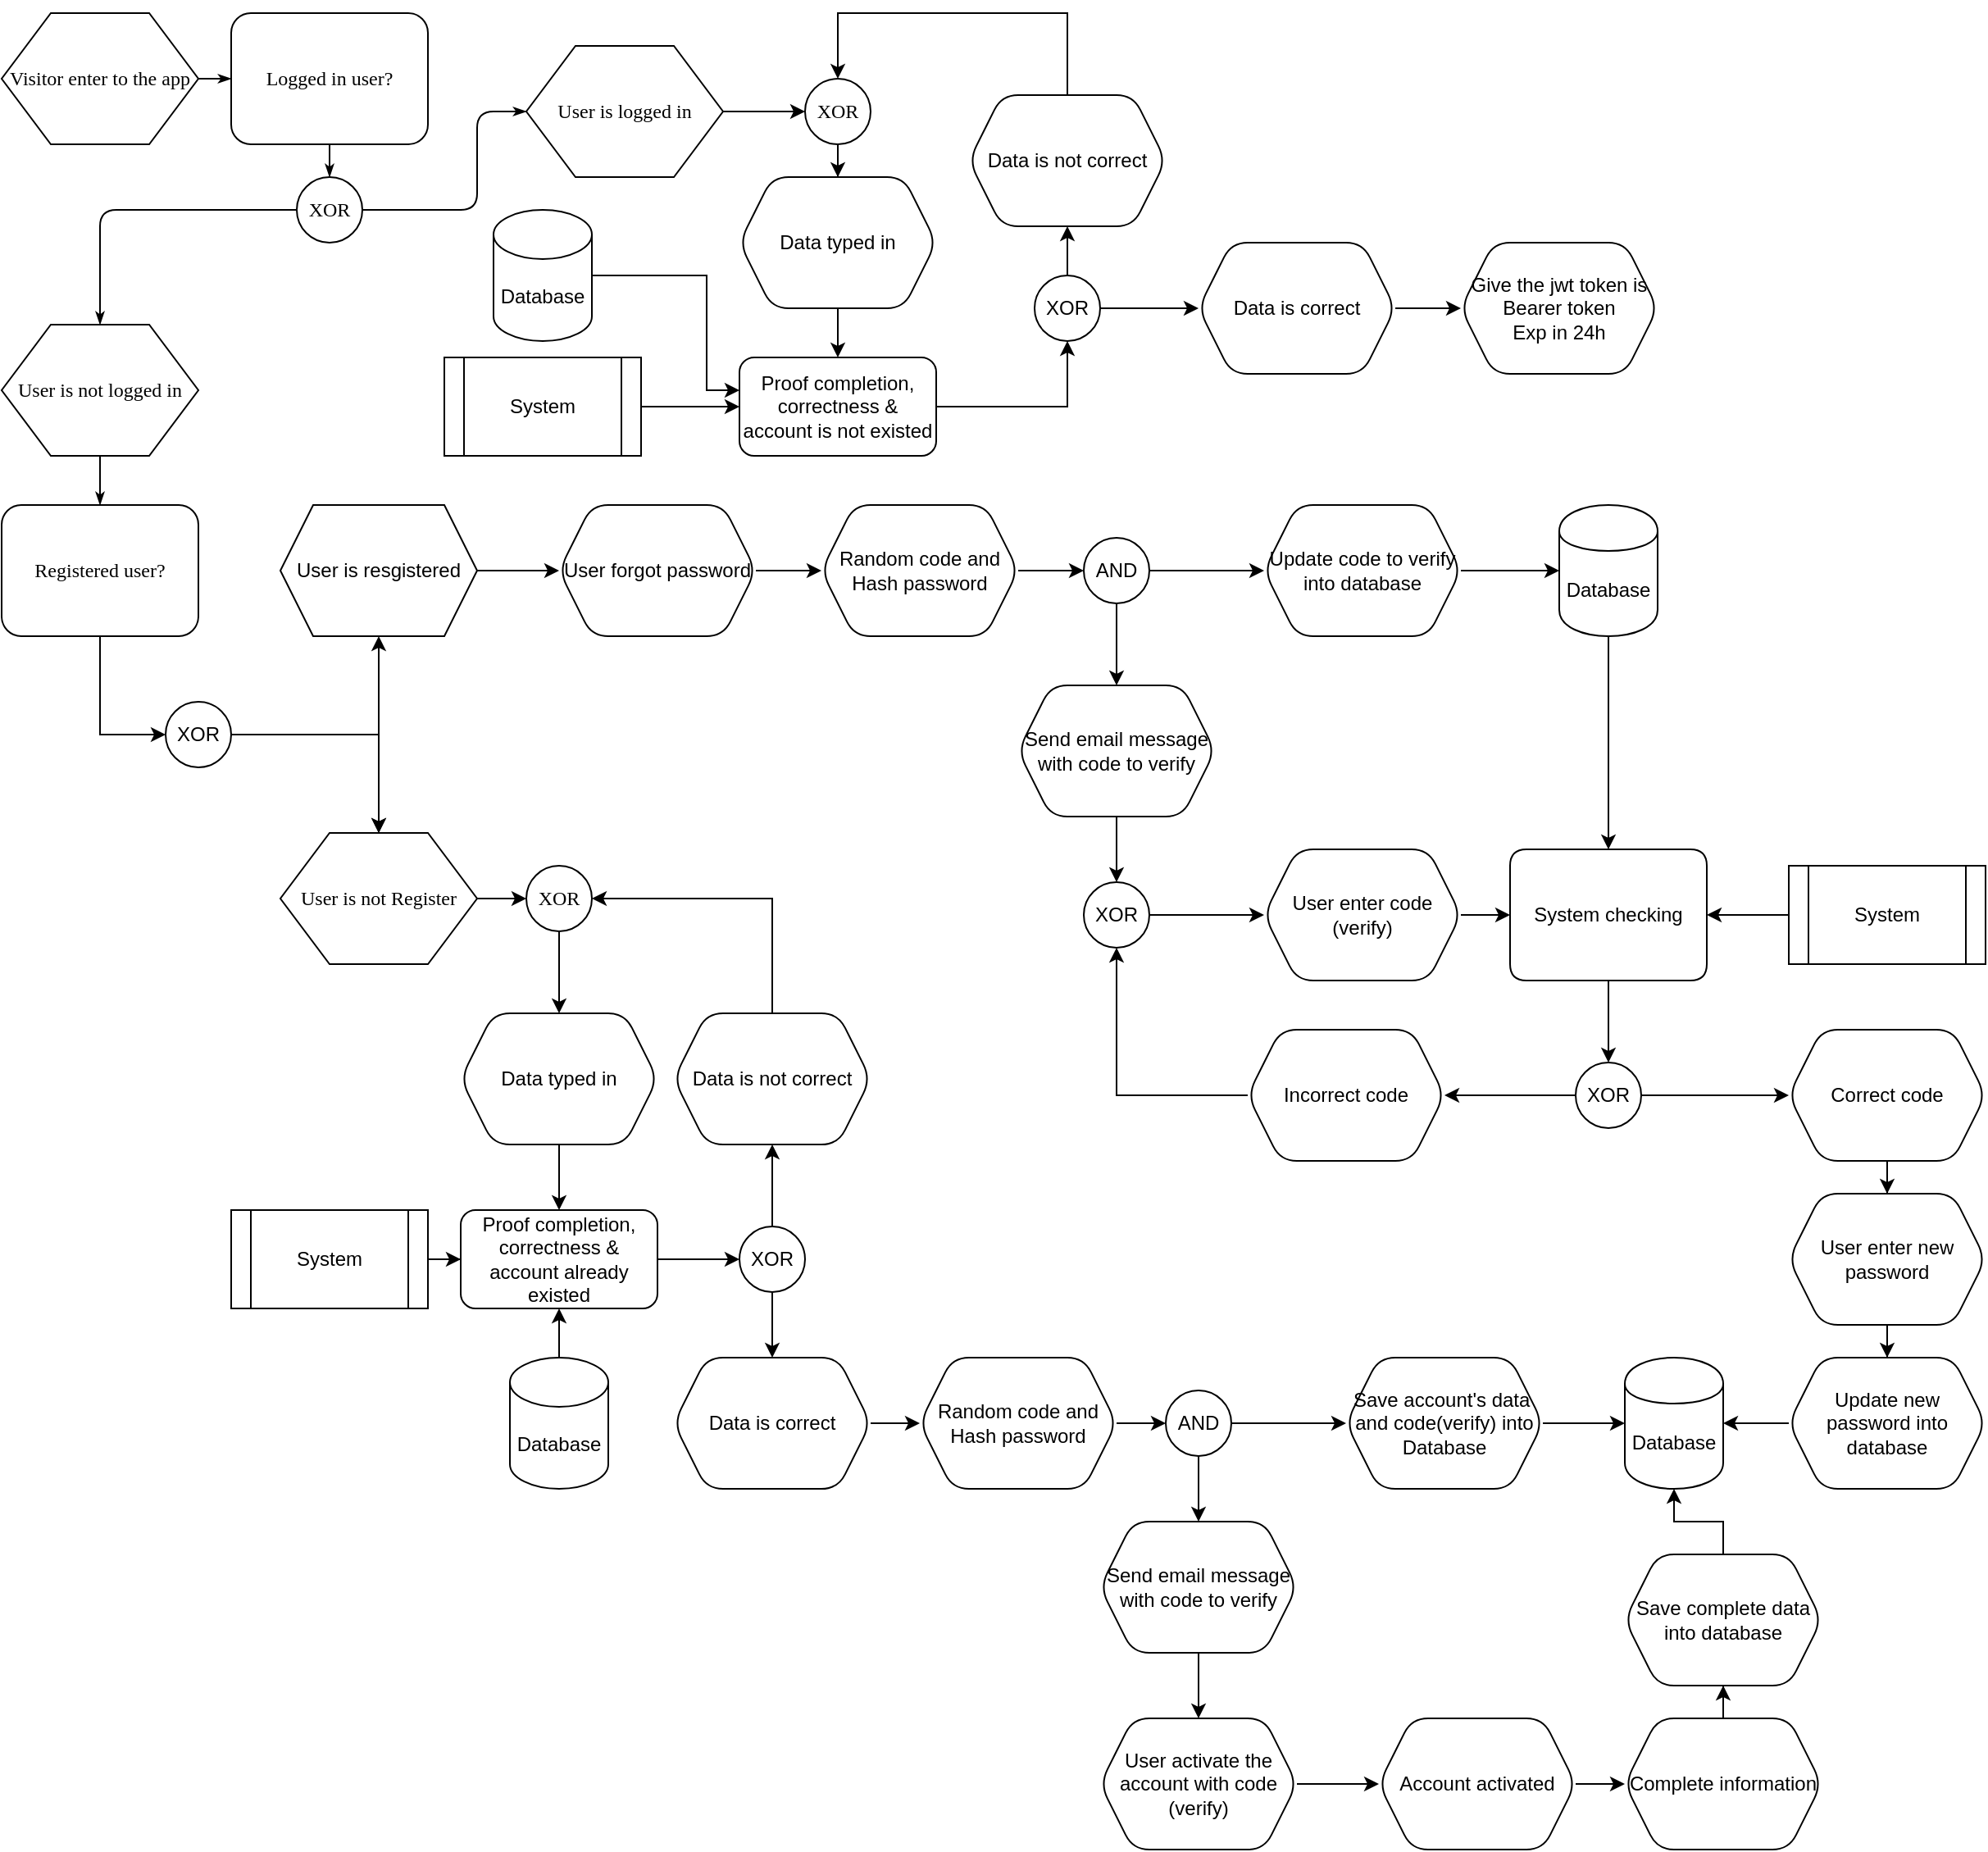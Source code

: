 <mxfile version="13.8.1" type="github">
  <diagram name="Page-1" id="8ce9d11a-91a2-4d17-14d8-a56ed91bf033">
    <mxGraphModel dx="1422" dy="768" grid="1" gridSize="10" guides="1" tooltips="1" connect="1" arrows="1" fold="1" page="1" pageScale="1" pageWidth="1100" pageHeight="850" background="#ffffff" math="0" shadow="0">
      <root>
        <mxCell id="0" />
        <mxCell id="1" parent="0" />
        <mxCell id="17ea667e15c223fc-28" style="edgeStyle=orthogonalEdgeStyle;rounded=1;html=1;labelBackgroundColor=none;startArrow=none;startFill=0;startSize=5;endArrow=classicThin;endFill=1;endSize=5;jettySize=auto;orthogonalLoop=1;strokeWidth=1;fontFamily=Verdana;fontSize=8" parent="1" source="17ea667e15c223fc-1" target="17ea667e15c223fc-2" edge="1">
          <mxGeometry relative="1" as="geometry" />
        </mxCell>
        <mxCell id="17ea667e15c223fc-1" value="Visitor enter to the app" style="shape=hexagon;perimeter=hexagonPerimeter;whiteSpace=wrap;html=1;rounded=0;shadow=0;labelBackgroundColor=none;strokeWidth=1;fontFamily=Verdana;fontSize=12;align=center;" parent="1" vertex="1">
          <mxGeometry x="10" y="40" width="120" height="80" as="geometry" />
        </mxCell>
        <mxCell id="17ea667e15c223fc-29" style="edgeStyle=orthogonalEdgeStyle;rounded=1;html=1;labelBackgroundColor=none;startArrow=none;startFill=0;startSize=5;endArrow=classicThin;endFill=1;endSize=5;jettySize=auto;orthogonalLoop=1;strokeWidth=1;fontFamily=Verdana;fontSize=8" parent="1" source="17ea667e15c223fc-2" target="17ea667e15c223fc-3" edge="1">
          <mxGeometry relative="1" as="geometry" />
        </mxCell>
        <mxCell id="17ea667e15c223fc-2" value="Logged in user?" style="rounded=1;whiteSpace=wrap;html=1;shadow=0;labelBackgroundColor=none;strokeWidth=1;fontFamily=Verdana;fontSize=12;align=center;" parent="1" vertex="1">
          <mxGeometry x="150" y="40" width="120" height="80" as="geometry" />
        </mxCell>
        <mxCell id="17ea667e15c223fc-30" style="edgeStyle=orthogonalEdgeStyle;rounded=1;html=1;labelBackgroundColor=none;startArrow=none;startFill=0;startSize=5;endArrow=classicThin;endFill=1;endSize=5;jettySize=auto;orthogonalLoop=1;strokeWidth=1;fontFamily=Verdana;fontSize=8" parent="1" source="17ea667e15c223fc-3" target="17ea667e15c223fc-5" edge="1">
          <mxGeometry relative="1" as="geometry">
            <Array as="points">
              <mxPoint x="300" y="160" />
              <mxPoint x="300" y="100" />
            </Array>
          </mxGeometry>
        </mxCell>
        <mxCell id="17ea667e15c223fc-31" style="edgeStyle=orthogonalEdgeStyle;rounded=1;html=1;labelBackgroundColor=none;startArrow=none;startFill=0;startSize=5;endArrow=classicThin;endFill=1;endSize=5;jettySize=auto;orthogonalLoop=1;strokeWidth=1;fontFamily=Verdana;fontSize=8" parent="1" source="17ea667e15c223fc-3" target="17ea667e15c223fc-4" edge="1">
          <mxGeometry relative="1" as="geometry" />
        </mxCell>
        <mxCell id="17ea667e15c223fc-3" value="XOR" style="ellipse;whiteSpace=wrap;html=1;rounded=1;shadow=0;labelBackgroundColor=none;strokeWidth=1;fontFamily=Verdana;fontSize=12;align=center;" parent="1" vertex="1">
          <mxGeometry x="190" y="140" width="40" height="40" as="geometry" />
        </mxCell>
        <mxCell id="17ea667e15c223fc-39" style="edgeStyle=orthogonalEdgeStyle;rounded=1;html=1;labelBackgroundColor=none;startArrow=none;startFill=0;startSize=5;endArrow=classicThin;endFill=1;endSize=5;jettySize=auto;orthogonalLoop=1;strokeWidth=1;fontFamily=Verdana;fontSize=8" parent="1" source="17ea667e15c223fc-4" target="17ea667e15c223fc-7" edge="1">
          <mxGeometry relative="1" as="geometry" />
        </mxCell>
        <mxCell id="17ea667e15c223fc-4" value="User is not logged in" style="shape=hexagon;perimeter=hexagonPerimeter;whiteSpace=wrap;html=1;rounded=0;shadow=0;labelBackgroundColor=none;strokeWidth=1;fontFamily=Verdana;fontSize=12;align=center;" parent="1" vertex="1">
          <mxGeometry x="10" y="230" width="120" height="80" as="geometry" />
        </mxCell>
        <mxCell id="BUsNLJVFopzORBVsBdYY-47" value="" style="edgeStyle=orthogonalEdgeStyle;rounded=0;orthogonalLoop=1;jettySize=auto;html=1;" edge="1" parent="1" source="17ea667e15c223fc-5" target="BUsNLJVFopzORBVsBdYY-30">
          <mxGeometry relative="1" as="geometry" />
        </mxCell>
        <mxCell id="17ea667e15c223fc-5" value="User is logged in" style="shape=hexagon;perimeter=hexagonPerimeter;whiteSpace=wrap;html=1;rounded=0;shadow=0;labelBackgroundColor=none;strokeWidth=1;fontFamily=Verdana;fontSize=12;align=center;" parent="1" vertex="1">
          <mxGeometry x="330" y="60" width="120" height="80" as="geometry" />
        </mxCell>
        <mxCell id="700U0XtGlQfou1sjLYNv-8" value="" style="edgeStyle=orthogonalEdgeStyle;rounded=0;orthogonalLoop=1;jettySize=auto;html=1;" parent="1" source="17ea667e15c223fc-7" target="700U0XtGlQfou1sjLYNv-2" edge="1">
          <mxGeometry relative="1" as="geometry">
            <Array as="points">
              <mxPoint x="70" y="480" />
            </Array>
          </mxGeometry>
        </mxCell>
        <mxCell id="17ea667e15c223fc-7" value="Registered user?" style="rounded=1;whiteSpace=wrap;html=1;shadow=0;labelBackgroundColor=none;strokeWidth=1;fontFamily=Verdana;fontSize=12;align=center;" parent="1" vertex="1">
          <mxGeometry x="10" y="340" width="120" height="80" as="geometry" />
        </mxCell>
        <mxCell id="700U0XtGlQfou1sjLYNv-15" value="" style="edgeStyle=orthogonalEdgeStyle;rounded=0;orthogonalLoop=1;jettySize=auto;html=1;" parent="1" source="17ea667e15c223fc-11" target="700U0XtGlQfou1sjLYNv-14" edge="1">
          <mxGeometry relative="1" as="geometry" />
        </mxCell>
        <mxCell id="17ea667e15c223fc-11" value="User is not Register" style="shape=hexagon;perimeter=hexagonPerimeter;whiteSpace=wrap;html=1;rounded=0;shadow=0;labelBackgroundColor=none;strokeWidth=1;fontFamily=Verdana;fontSize=12;align=center;" parent="1" vertex="1">
          <mxGeometry x="180" y="540" width="120" height="80" as="geometry" />
        </mxCell>
        <mxCell id="700U0XtGlQfou1sjLYNv-5" value="" style="edgeStyle=orthogonalEdgeStyle;rounded=0;orthogonalLoop=1;jettySize=auto;html=1;" parent="1" source="700U0XtGlQfou1sjLYNv-2" target="17ea667e15c223fc-11" edge="1">
          <mxGeometry relative="1" as="geometry" />
        </mxCell>
        <mxCell id="700U0XtGlQfou1sjLYNv-12" value="" style="edgeStyle=orthogonalEdgeStyle;rounded=0;orthogonalLoop=1;jettySize=auto;html=1;" parent="1" source="700U0XtGlQfou1sjLYNv-2" target="700U0XtGlQfou1sjLYNv-11" edge="1">
          <mxGeometry relative="1" as="geometry" />
        </mxCell>
        <mxCell id="700U0XtGlQfou1sjLYNv-13" value="" style="edgeStyle=orthogonalEdgeStyle;rounded=0;orthogonalLoop=1;jettySize=auto;html=1;" parent="1" source="700U0XtGlQfou1sjLYNv-2" target="17ea667e15c223fc-11" edge="1">
          <mxGeometry relative="1" as="geometry" />
        </mxCell>
        <mxCell id="700U0XtGlQfou1sjLYNv-2" value="XOR" style="ellipse;whiteSpace=wrap;html=1;" parent="1" vertex="1">
          <mxGeometry x="110" y="460" width="40" height="40" as="geometry" />
        </mxCell>
        <mxCell id="700U0XtGlQfou1sjLYNv-72" value="" style="edgeStyle=orthogonalEdgeStyle;rounded=0;orthogonalLoop=1;jettySize=auto;html=1;" parent="1" source="700U0XtGlQfou1sjLYNv-11" target="700U0XtGlQfou1sjLYNv-71" edge="1">
          <mxGeometry relative="1" as="geometry" />
        </mxCell>
        <mxCell id="700U0XtGlQfou1sjLYNv-11" value="User is resgistered" style="shape=hexagon;perimeter=hexagonPerimeter2;whiteSpace=wrap;html=1;fixedSize=1;" parent="1" vertex="1">
          <mxGeometry x="180" y="340" width="120" height="80" as="geometry" />
        </mxCell>
        <mxCell id="700U0XtGlQfou1sjLYNv-50" value="" style="edgeStyle=orthogonalEdgeStyle;rounded=0;orthogonalLoop=1;jettySize=auto;html=1;" parent="1" source="700U0XtGlQfou1sjLYNv-14" target="700U0XtGlQfou1sjLYNv-26" edge="1">
          <mxGeometry relative="1" as="geometry" />
        </mxCell>
        <mxCell id="700U0XtGlQfou1sjLYNv-14" value="XOR" style="ellipse;whiteSpace=wrap;html=1;rounded=0;shadow=0;fontFamily=Verdana;strokeWidth=1;" parent="1" vertex="1">
          <mxGeometry x="330" y="560" width="40" height="40" as="geometry" />
        </mxCell>
        <mxCell id="700U0XtGlQfou1sjLYNv-29" value="" style="edgeStyle=orthogonalEdgeStyle;rounded=0;orthogonalLoop=1;jettySize=auto;html=1;" parent="1" source="700U0XtGlQfou1sjLYNv-26" target="700U0XtGlQfou1sjLYNv-28" edge="1">
          <mxGeometry relative="1" as="geometry" />
        </mxCell>
        <mxCell id="700U0XtGlQfou1sjLYNv-26" value="Data typed in" style="shape=hexagon;perimeter=hexagonPerimeter2;whiteSpace=wrap;html=1;fixedSize=1;rounded=1;" parent="1" vertex="1">
          <mxGeometry x="290" y="650" width="120" height="80" as="geometry" />
        </mxCell>
        <mxCell id="700U0XtGlQfou1sjLYNv-33" value="" style="edgeStyle=orthogonalEdgeStyle;rounded=0;orthogonalLoop=1;jettySize=auto;html=1;" parent="1" source="700U0XtGlQfou1sjLYNv-28" target="700U0XtGlQfou1sjLYNv-32" edge="1">
          <mxGeometry relative="1" as="geometry" />
        </mxCell>
        <mxCell id="700U0XtGlQfou1sjLYNv-28" value="Proof completion, correctness &amp;amp; account already existed" style="whiteSpace=wrap;html=1;rounded=1;" parent="1" vertex="1">
          <mxGeometry x="290" y="770" width="120" height="60" as="geometry" />
        </mxCell>
        <mxCell id="700U0XtGlQfou1sjLYNv-35" value="" style="edgeStyle=orthogonalEdgeStyle;rounded=0;orthogonalLoop=1;jettySize=auto;html=1;" parent="1" source="700U0XtGlQfou1sjLYNv-32" target="700U0XtGlQfou1sjLYNv-34" edge="1">
          <mxGeometry relative="1" as="geometry" />
        </mxCell>
        <mxCell id="700U0XtGlQfou1sjLYNv-37" value="" style="edgeStyle=orthogonalEdgeStyle;rounded=0;orthogonalLoop=1;jettySize=auto;html=1;" parent="1" source="700U0XtGlQfou1sjLYNv-32" target="700U0XtGlQfou1sjLYNv-36" edge="1">
          <mxGeometry relative="1" as="geometry" />
        </mxCell>
        <mxCell id="700U0XtGlQfou1sjLYNv-32" value="XOR" style="ellipse;whiteSpace=wrap;html=1;rounded=1;" parent="1" vertex="1">
          <mxGeometry x="460" y="780" width="40" height="40" as="geometry" />
        </mxCell>
        <mxCell id="700U0XtGlQfou1sjLYNv-38" value="" style="edgeStyle=orthogonalEdgeStyle;rounded=0;orthogonalLoop=1;jettySize=auto;html=1;entryX=1;entryY=0.5;entryDx=0;entryDy=0;" parent="1" source="700U0XtGlQfou1sjLYNv-34" target="700U0XtGlQfou1sjLYNv-14" edge="1">
          <mxGeometry relative="1" as="geometry">
            <mxPoint x="480" y="670" as="targetPoint" />
            <Array as="points">
              <mxPoint x="480" y="580" />
            </Array>
          </mxGeometry>
        </mxCell>
        <mxCell id="700U0XtGlQfou1sjLYNv-34" value="Data is not correct" style="shape=hexagon;perimeter=hexagonPerimeter2;whiteSpace=wrap;html=1;fixedSize=1;rounded=1;" parent="1" vertex="1">
          <mxGeometry x="420" y="650" width="120" height="80" as="geometry" />
        </mxCell>
        <mxCell id="700U0XtGlQfou1sjLYNv-53" value="" style="edgeStyle=orthogonalEdgeStyle;rounded=0;orthogonalLoop=1;jettySize=auto;html=1;" parent="1" source="700U0XtGlQfou1sjLYNv-36" target="700U0XtGlQfou1sjLYNv-52" edge="1">
          <mxGeometry relative="1" as="geometry" />
        </mxCell>
        <mxCell id="700U0XtGlQfou1sjLYNv-36" value="Data is correct" style="shape=hexagon;perimeter=hexagonPerimeter2;whiteSpace=wrap;html=1;fixedSize=1;rounded=1;" parent="1" vertex="1">
          <mxGeometry x="420" y="860" width="120" height="80" as="geometry" />
        </mxCell>
        <mxCell id="700U0XtGlQfou1sjLYNv-56" value="" style="edgeStyle=orthogonalEdgeStyle;rounded=0;orthogonalLoop=1;jettySize=auto;html=1;" parent="1" source="700U0XtGlQfou1sjLYNv-39" target="700U0XtGlQfou1sjLYNv-55" edge="1">
          <mxGeometry relative="1" as="geometry" />
        </mxCell>
        <mxCell id="700U0XtGlQfou1sjLYNv-59" value="" style="edgeStyle=orthogonalEdgeStyle;rounded=0;orthogonalLoop=1;jettySize=auto;html=1;" parent="1" source="700U0XtGlQfou1sjLYNv-39" target="700U0XtGlQfou1sjLYNv-58" edge="1">
          <mxGeometry relative="1" as="geometry" />
        </mxCell>
        <mxCell id="700U0XtGlQfou1sjLYNv-39" value="AND" style="ellipse;whiteSpace=wrap;html=1;rounded=1;" parent="1" vertex="1">
          <mxGeometry x="720" y="880" width="40" height="40" as="geometry" />
        </mxCell>
        <mxCell id="700U0XtGlQfou1sjLYNv-43" value="Database" style="shape=cylinder;whiteSpace=wrap;html=1;boundedLbl=1;backgroundOutline=1;rounded=1;" parent="1" vertex="1">
          <mxGeometry x="1000" y="860" width="60" height="80" as="geometry" />
        </mxCell>
        <mxCell id="700U0XtGlQfou1sjLYNv-48" value="" style="edgeStyle=orthogonalEdgeStyle;rounded=0;orthogonalLoop=1;jettySize=auto;html=1;" parent="1" source="700U0XtGlQfou1sjLYNv-47" target="700U0XtGlQfou1sjLYNv-28" edge="1">
          <mxGeometry relative="1" as="geometry" />
        </mxCell>
        <mxCell id="700U0XtGlQfou1sjLYNv-47" value="Database" style="shape=cylinder3;whiteSpace=wrap;html=1;boundedLbl=1;backgroundOutline=1;size=15;" parent="1" vertex="1">
          <mxGeometry x="320" y="860" width="60" height="80" as="geometry" />
        </mxCell>
        <mxCell id="700U0XtGlQfou1sjLYNv-54" value="" style="edgeStyle=orthogonalEdgeStyle;rounded=0;orthogonalLoop=1;jettySize=auto;html=1;" parent="1" source="700U0XtGlQfou1sjLYNv-52" target="700U0XtGlQfou1sjLYNv-39" edge="1">
          <mxGeometry relative="1" as="geometry" />
        </mxCell>
        <mxCell id="700U0XtGlQfou1sjLYNv-52" value="Random code and Hash password" style="shape=hexagon;perimeter=hexagonPerimeter2;whiteSpace=wrap;html=1;fixedSize=1;rounded=1;" parent="1" vertex="1">
          <mxGeometry x="570" y="860" width="120" height="80" as="geometry" />
        </mxCell>
        <mxCell id="700U0XtGlQfou1sjLYNv-57" value="" style="edgeStyle=orthogonalEdgeStyle;rounded=0;orthogonalLoop=1;jettySize=auto;html=1;" parent="1" source="700U0XtGlQfou1sjLYNv-55" target="700U0XtGlQfou1sjLYNv-43" edge="1">
          <mxGeometry relative="1" as="geometry" />
        </mxCell>
        <mxCell id="700U0XtGlQfou1sjLYNv-55" value="Save account&#39;s data&amp;nbsp; and code(verify) into Database " style="shape=hexagon;perimeter=hexagonPerimeter2;whiteSpace=wrap;html=1;fixedSize=1;rounded=1;" parent="1" vertex="1">
          <mxGeometry x="830" y="860" width="120" height="80" as="geometry" />
        </mxCell>
        <mxCell id="700U0XtGlQfou1sjLYNv-61" value="" style="edgeStyle=orthogonalEdgeStyle;rounded=0;orthogonalLoop=1;jettySize=auto;html=1;" parent="1" source="700U0XtGlQfou1sjLYNv-58" target="700U0XtGlQfou1sjLYNv-60" edge="1">
          <mxGeometry relative="1" as="geometry" />
        </mxCell>
        <mxCell id="700U0XtGlQfou1sjLYNv-58" value="Send email message with code to verify" style="shape=hexagon;perimeter=hexagonPerimeter2;whiteSpace=wrap;html=1;fixedSize=1;rounded=1;" parent="1" vertex="1">
          <mxGeometry x="680" y="960" width="120" height="80" as="geometry" />
        </mxCell>
        <mxCell id="700U0XtGlQfou1sjLYNv-63" value="" style="edgeStyle=orthogonalEdgeStyle;rounded=0;orthogonalLoop=1;jettySize=auto;html=1;" parent="1" source="700U0XtGlQfou1sjLYNv-60" target="700U0XtGlQfou1sjLYNv-62" edge="1">
          <mxGeometry relative="1" as="geometry" />
        </mxCell>
        <mxCell id="700U0XtGlQfou1sjLYNv-60" value="User activate the account with code (verify)" style="shape=hexagon;perimeter=hexagonPerimeter2;whiteSpace=wrap;html=1;fixedSize=1;rounded=1;" parent="1" vertex="1">
          <mxGeometry x="680" y="1080" width="120" height="80" as="geometry" />
        </mxCell>
        <mxCell id="BUsNLJVFopzORBVsBdYY-25" value="" style="edgeStyle=orthogonalEdgeStyle;rounded=0;orthogonalLoop=1;jettySize=auto;html=1;" edge="1" parent="1" source="700U0XtGlQfou1sjLYNv-62" target="BUsNLJVFopzORBVsBdYY-24">
          <mxGeometry relative="1" as="geometry" />
        </mxCell>
        <mxCell id="700U0XtGlQfou1sjLYNv-62" value="Account activated" style="shape=hexagon;perimeter=hexagonPerimeter2;whiteSpace=wrap;html=1;fixedSize=1;rounded=1;" parent="1" vertex="1">
          <mxGeometry x="850" y="1080" width="120" height="80" as="geometry" />
        </mxCell>
        <mxCell id="700U0XtGlQfou1sjLYNv-74" value="" style="edgeStyle=orthogonalEdgeStyle;rounded=0;orthogonalLoop=1;jettySize=auto;html=1;entryX=0;entryY=0.5;entryDx=0;entryDy=0;" parent="1" source="700U0XtGlQfou1sjLYNv-71" target="700U0XtGlQfou1sjLYNv-75" edge="1">
          <mxGeometry relative="1" as="geometry">
            <mxPoint x="540" y="380" as="targetPoint" />
          </mxGeometry>
        </mxCell>
        <mxCell id="700U0XtGlQfou1sjLYNv-71" value="User forgot password" style="shape=hexagon;perimeter=hexagonPerimeter2;whiteSpace=wrap;html=1;fixedSize=1;rounded=1;" parent="1" vertex="1">
          <mxGeometry x="350" y="340" width="120" height="80" as="geometry" />
        </mxCell>
        <mxCell id="700U0XtGlQfou1sjLYNv-89" value="" style="edgeStyle=orthogonalEdgeStyle;rounded=0;orthogonalLoop=1;jettySize=auto;html=1;" parent="1" source="700U0XtGlQfou1sjLYNv-75" target="700U0XtGlQfou1sjLYNv-78" edge="1">
          <mxGeometry relative="1" as="geometry" />
        </mxCell>
        <mxCell id="700U0XtGlQfou1sjLYNv-75" value="Random code and Hash password" style="shape=hexagon;perimeter=hexagonPerimeter2;whiteSpace=wrap;html=1;fixedSize=1;rounded=1;" parent="1" vertex="1">
          <mxGeometry x="510" y="340" width="120" height="80" as="geometry" />
        </mxCell>
        <mxCell id="700U0XtGlQfou1sjLYNv-76" value="" style="edgeStyle=orthogonalEdgeStyle;rounded=0;orthogonalLoop=1;jettySize=auto;html=1;" parent="1" source="700U0XtGlQfou1sjLYNv-78" target="700U0XtGlQfou1sjLYNv-82" edge="1">
          <mxGeometry relative="1" as="geometry" />
        </mxCell>
        <mxCell id="700U0XtGlQfou1sjLYNv-77" value="" style="edgeStyle=orthogonalEdgeStyle;rounded=0;orthogonalLoop=1;jettySize=auto;html=1;" parent="1" source="700U0XtGlQfou1sjLYNv-78" target="700U0XtGlQfou1sjLYNv-84" edge="1">
          <mxGeometry relative="1" as="geometry" />
        </mxCell>
        <mxCell id="700U0XtGlQfou1sjLYNv-78" value="AND" style="ellipse;whiteSpace=wrap;html=1;rounded=1;" parent="1" vertex="1">
          <mxGeometry x="670" y="360" width="40" height="40" as="geometry" />
        </mxCell>
        <mxCell id="700U0XtGlQfou1sjLYNv-101" value="" style="edgeStyle=orthogonalEdgeStyle;rounded=0;orthogonalLoop=1;jettySize=auto;html=1;" parent="1" source="700U0XtGlQfou1sjLYNv-79" target="700U0XtGlQfou1sjLYNv-87" edge="1">
          <mxGeometry relative="1" as="geometry" />
        </mxCell>
        <mxCell id="700U0XtGlQfou1sjLYNv-79" value="Database" style="shape=cylinder;whiteSpace=wrap;html=1;boundedLbl=1;backgroundOutline=1;rounded=1;" parent="1" vertex="1">
          <mxGeometry x="960" y="340" width="60" height="80" as="geometry" />
        </mxCell>
        <mxCell id="700U0XtGlQfou1sjLYNv-81" value="" style="edgeStyle=orthogonalEdgeStyle;rounded=0;orthogonalLoop=1;jettySize=auto;html=1;" parent="1" source="700U0XtGlQfou1sjLYNv-82" target="700U0XtGlQfou1sjLYNv-79" edge="1">
          <mxGeometry relative="1" as="geometry" />
        </mxCell>
        <mxCell id="700U0XtGlQfou1sjLYNv-82" value="Update code to verify into database" style="shape=hexagon;perimeter=hexagonPerimeter2;whiteSpace=wrap;html=1;fixedSize=1;rounded=1;" parent="1" vertex="1">
          <mxGeometry x="780" y="340" width="120" height="80" as="geometry" />
        </mxCell>
        <mxCell id="700U0XtGlQfou1sjLYNv-96" value="" style="edgeStyle=orthogonalEdgeStyle;rounded=0;orthogonalLoop=1;jettySize=auto;html=1;" parent="1" source="700U0XtGlQfou1sjLYNv-84" target="700U0XtGlQfou1sjLYNv-94" edge="1">
          <mxGeometry relative="1" as="geometry" />
        </mxCell>
        <mxCell id="700U0XtGlQfou1sjLYNv-84" value="Send email message with code to verify" style="shape=hexagon;perimeter=hexagonPerimeter2;whiteSpace=wrap;html=1;fixedSize=1;rounded=1;" parent="1" vertex="1">
          <mxGeometry x="630" y="450" width="120" height="80" as="geometry" />
        </mxCell>
        <mxCell id="700U0XtGlQfou1sjLYNv-85" value="" style="edgeStyle=orthogonalEdgeStyle;rounded=0;orthogonalLoop=1;jettySize=auto;html=1;" parent="1" source="700U0XtGlQfou1sjLYNv-86" target="700U0XtGlQfou1sjLYNv-87" edge="1">
          <mxGeometry relative="1" as="geometry" />
        </mxCell>
        <mxCell id="700U0XtGlQfou1sjLYNv-86" value="User enter code (verify)" style="shape=hexagon;perimeter=hexagonPerimeter2;whiteSpace=wrap;html=1;fixedSize=1;rounded=1;" parent="1" vertex="1">
          <mxGeometry x="780" y="550" width="120" height="80" as="geometry" />
        </mxCell>
        <mxCell id="700U0XtGlQfou1sjLYNv-109" value="" style="edgeStyle=orthogonalEdgeStyle;rounded=0;orthogonalLoop=1;jettySize=auto;html=1;" parent="1" source="700U0XtGlQfou1sjLYNv-87" target="700U0XtGlQfou1sjLYNv-108" edge="1">
          <mxGeometry relative="1" as="geometry" />
        </mxCell>
        <mxCell id="700U0XtGlQfou1sjLYNv-87" value="System checking" style="shape=hexagon;perimeter=hexagonPerimeter2;whiteSpace=wrap;html=1;fixedSize=1;rounded=1;size=0;" parent="1" vertex="1">
          <mxGeometry x="930" y="550" width="120" height="80" as="geometry" />
        </mxCell>
        <mxCell id="700U0XtGlQfou1sjLYNv-97" value="" style="edgeStyle=orthogonalEdgeStyle;rounded=0;orthogonalLoop=1;jettySize=auto;html=1;" parent="1" source="700U0XtGlQfou1sjLYNv-94" target="700U0XtGlQfou1sjLYNv-86" edge="1">
          <mxGeometry relative="1" as="geometry" />
        </mxCell>
        <mxCell id="700U0XtGlQfou1sjLYNv-94" value="XOR" style="ellipse;whiteSpace=wrap;html=1;rounded=1;" parent="1" vertex="1">
          <mxGeometry x="670" y="570" width="40" height="40" as="geometry" />
        </mxCell>
        <mxCell id="700U0XtGlQfou1sjLYNv-100" value="" style="edgeStyle=orthogonalEdgeStyle;rounded=0;orthogonalLoop=1;jettySize=auto;html=1;" parent="1" source="700U0XtGlQfou1sjLYNv-98" target="700U0XtGlQfou1sjLYNv-94" edge="1">
          <mxGeometry relative="1" as="geometry" />
        </mxCell>
        <mxCell id="700U0XtGlQfou1sjLYNv-98" value="Incorrect code" style="shape=hexagon;perimeter=hexagonPerimeter2;whiteSpace=wrap;html=1;fixedSize=1;rounded=1;" parent="1" vertex="1">
          <mxGeometry x="770" y="660" width="120" height="80" as="geometry" />
        </mxCell>
        <mxCell id="700U0XtGlQfou1sjLYNv-107" value="" style="edgeStyle=orthogonalEdgeStyle;rounded=0;orthogonalLoop=1;jettySize=auto;html=1;" parent="1" source="700U0XtGlQfou1sjLYNv-105" target="700U0XtGlQfou1sjLYNv-87" edge="1">
          <mxGeometry relative="1" as="geometry" />
        </mxCell>
        <mxCell id="700U0XtGlQfou1sjLYNv-105" value="System" style="shape=process;whiteSpace=wrap;html=1;backgroundOutline=1;" parent="1" vertex="1">
          <mxGeometry x="1100" y="560" width="120" height="60" as="geometry" />
        </mxCell>
        <mxCell id="700U0XtGlQfou1sjLYNv-110" value="" style="edgeStyle=orthogonalEdgeStyle;rounded=0;orthogonalLoop=1;jettySize=auto;html=1;" parent="1" source="700U0XtGlQfou1sjLYNv-108" target="700U0XtGlQfou1sjLYNv-98" edge="1">
          <mxGeometry relative="1" as="geometry" />
        </mxCell>
        <mxCell id="700U0XtGlQfou1sjLYNv-112" value="" style="edgeStyle=orthogonalEdgeStyle;rounded=0;orthogonalLoop=1;jettySize=auto;html=1;" parent="1" source="700U0XtGlQfou1sjLYNv-108" target="700U0XtGlQfou1sjLYNv-111" edge="1">
          <mxGeometry relative="1" as="geometry" />
        </mxCell>
        <mxCell id="700U0XtGlQfou1sjLYNv-108" value="XOR" style="ellipse;whiteSpace=wrap;html=1;rounded=1;" parent="1" vertex="1">
          <mxGeometry x="970" y="680" width="40" height="40" as="geometry" />
        </mxCell>
        <mxCell id="700U0XtGlQfou1sjLYNv-114" value="" style="edgeStyle=orthogonalEdgeStyle;rounded=0;orthogonalLoop=1;jettySize=auto;html=1;" parent="1" source="700U0XtGlQfou1sjLYNv-111" target="700U0XtGlQfou1sjLYNv-113" edge="1">
          <mxGeometry relative="1" as="geometry" />
        </mxCell>
        <mxCell id="700U0XtGlQfou1sjLYNv-111" value="Correct code" style="shape=hexagon;perimeter=hexagonPerimeter2;whiteSpace=wrap;html=1;fixedSize=1;rounded=1;" parent="1" vertex="1">
          <mxGeometry x="1100" y="660" width="120" height="80" as="geometry" />
        </mxCell>
        <mxCell id="700U0XtGlQfou1sjLYNv-119" value="" style="edgeStyle=orthogonalEdgeStyle;rounded=0;orthogonalLoop=1;jettySize=auto;html=1;" parent="1" source="700U0XtGlQfou1sjLYNv-113" target="700U0XtGlQfou1sjLYNv-117" edge="1">
          <mxGeometry relative="1" as="geometry" />
        </mxCell>
        <mxCell id="700U0XtGlQfou1sjLYNv-113" value="User enter new password" style="shape=hexagon;perimeter=hexagonPerimeter2;whiteSpace=wrap;html=1;fixedSize=1;rounded=1;" parent="1" vertex="1">
          <mxGeometry x="1100" y="760" width="120" height="80" as="geometry" />
        </mxCell>
        <mxCell id="700U0XtGlQfou1sjLYNv-118" value="" style="edgeStyle=orthogonalEdgeStyle;rounded=0;orthogonalLoop=1;jettySize=auto;html=1;" parent="1" source="700U0XtGlQfou1sjLYNv-117" target="700U0XtGlQfou1sjLYNv-43" edge="1">
          <mxGeometry relative="1" as="geometry" />
        </mxCell>
        <mxCell id="700U0XtGlQfou1sjLYNv-117" value="Update new password into database" style="shape=hexagon;perimeter=hexagonPerimeter2;whiteSpace=wrap;html=1;fixedSize=1;rounded=1;" parent="1" vertex="1">
          <mxGeometry x="1100" y="860" width="120" height="80" as="geometry" />
        </mxCell>
        <mxCell id="BUsNLJVFopzORBVsBdYY-2" value="" style="edgeStyle=orthogonalEdgeStyle;rounded=0;orthogonalLoop=1;jettySize=auto;html=1;" edge="1" parent="1" source="BUsNLJVFopzORBVsBdYY-1" target="700U0XtGlQfou1sjLYNv-28">
          <mxGeometry relative="1" as="geometry" />
        </mxCell>
        <mxCell id="BUsNLJVFopzORBVsBdYY-1" value="System" style="shape=process;whiteSpace=wrap;html=1;backgroundOutline=1;" vertex="1" parent="1">
          <mxGeometry x="150" y="770" width="120" height="60" as="geometry" />
        </mxCell>
        <mxCell id="BUsNLJVFopzORBVsBdYY-27" value="" style="edgeStyle=orthogonalEdgeStyle;rounded=0;orthogonalLoop=1;jettySize=auto;html=1;" edge="1" parent="1" source="BUsNLJVFopzORBVsBdYY-24" target="BUsNLJVFopzORBVsBdYY-26">
          <mxGeometry relative="1" as="geometry" />
        </mxCell>
        <mxCell id="BUsNLJVFopzORBVsBdYY-24" value="Complete information" style="shape=hexagon;perimeter=hexagonPerimeter2;whiteSpace=wrap;html=1;fixedSize=1;rounded=1;" vertex="1" parent="1">
          <mxGeometry x="1000" y="1080" width="120" height="80" as="geometry" />
        </mxCell>
        <mxCell id="BUsNLJVFopzORBVsBdYY-28" value="" style="edgeStyle=orthogonalEdgeStyle;rounded=0;orthogonalLoop=1;jettySize=auto;html=1;" edge="1" parent="1" source="BUsNLJVFopzORBVsBdYY-26" target="700U0XtGlQfou1sjLYNv-43">
          <mxGeometry relative="1" as="geometry" />
        </mxCell>
        <mxCell id="BUsNLJVFopzORBVsBdYY-26" value="Save complete data into database" style="shape=hexagon;perimeter=hexagonPerimeter2;whiteSpace=wrap;html=1;fixedSize=1;rounded=1;" vertex="1" parent="1">
          <mxGeometry x="1000" y="980" width="120" height="80" as="geometry" />
        </mxCell>
        <mxCell id="BUsNLJVFopzORBVsBdYY-29" value="" style="edgeStyle=orthogonalEdgeStyle;rounded=0;orthogonalLoop=1;jettySize=auto;html=1;" edge="1" parent="1" source="BUsNLJVFopzORBVsBdYY-30" target="BUsNLJVFopzORBVsBdYY-32">
          <mxGeometry relative="1" as="geometry" />
        </mxCell>
        <mxCell id="BUsNLJVFopzORBVsBdYY-30" value="XOR" style="ellipse;whiteSpace=wrap;html=1;rounded=0;shadow=0;fontFamily=Verdana;strokeWidth=1;" vertex="1" parent="1">
          <mxGeometry x="500" y="80" width="40" height="40" as="geometry" />
        </mxCell>
        <mxCell id="BUsNLJVFopzORBVsBdYY-31" value="" style="edgeStyle=orthogonalEdgeStyle;rounded=0;orthogonalLoop=1;jettySize=auto;html=1;" edge="1" parent="1" source="BUsNLJVFopzORBVsBdYY-32" target="BUsNLJVFopzORBVsBdYY-34">
          <mxGeometry relative="1" as="geometry" />
        </mxCell>
        <mxCell id="BUsNLJVFopzORBVsBdYY-32" value="Data typed in" style="shape=hexagon;perimeter=hexagonPerimeter2;whiteSpace=wrap;html=1;fixedSize=1;rounded=1;" vertex="1" parent="1">
          <mxGeometry x="460" y="140" width="120" height="80" as="geometry" />
        </mxCell>
        <mxCell id="BUsNLJVFopzORBVsBdYY-33" value="" style="edgeStyle=orthogonalEdgeStyle;rounded=0;orthogonalLoop=1;jettySize=auto;html=1;" edge="1" parent="1" source="BUsNLJVFopzORBVsBdYY-34" target="BUsNLJVFopzORBVsBdYY-37">
          <mxGeometry relative="1" as="geometry" />
        </mxCell>
        <mxCell id="BUsNLJVFopzORBVsBdYY-34" value="Proof completion, correctness &amp;amp; account is not existed" style="whiteSpace=wrap;html=1;rounded=1;" vertex="1" parent="1">
          <mxGeometry x="460" y="250" width="120" height="60" as="geometry" />
        </mxCell>
        <mxCell id="BUsNLJVFopzORBVsBdYY-35" value="" style="edgeStyle=orthogonalEdgeStyle;rounded=0;orthogonalLoop=1;jettySize=auto;html=1;" edge="1" parent="1" source="BUsNLJVFopzORBVsBdYY-37" target="BUsNLJVFopzORBVsBdYY-39">
          <mxGeometry relative="1" as="geometry" />
        </mxCell>
        <mxCell id="BUsNLJVFopzORBVsBdYY-36" value="" style="edgeStyle=orthogonalEdgeStyle;rounded=0;orthogonalLoop=1;jettySize=auto;html=1;" edge="1" parent="1" source="BUsNLJVFopzORBVsBdYY-37" target="BUsNLJVFopzORBVsBdYY-41">
          <mxGeometry relative="1" as="geometry" />
        </mxCell>
        <mxCell id="BUsNLJVFopzORBVsBdYY-37" value="XOR" style="ellipse;whiteSpace=wrap;html=1;rounded=1;" vertex="1" parent="1">
          <mxGeometry x="640" y="200" width="40" height="40" as="geometry" />
        </mxCell>
        <mxCell id="BUsNLJVFopzORBVsBdYY-39" value="Data is not correct" style="shape=hexagon;perimeter=hexagonPerimeter2;whiteSpace=wrap;html=1;fixedSize=1;rounded=1;" vertex="1" parent="1">
          <mxGeometry x="600" y="90" width="120" height="80" as="geometry" />
        </mxCell>
        <mxCell id="BUsNLJVFopzORBVsBdYY-40" value="" style="edgeStyle=orthogonalEdgeStyle;rounded=0;orthogonalLoop=1;jettySize=auto;html=1;" edge="1" parent="1" source="BUsNLJVFopzORBVsBdYY-41" target="BUsNLJVFopzORBVsBdYY-46">
          <mxGeometry relative="1" as="geometry" />
        </mxCell>
        <mxCell id="BUsNLJVFopzORBVsBdYY-41" value="Data is correct" style="shape=hexagon;perimeter=hexagonPerimeter2;whiteSpace=wrap;html=1;fixedSize=1;rounded=1;" vertex="1" parent="1">
          <mxGeometry x="740" y="180" width="120" height="80" as="geometry" />
        </mxCell>
        <mxCell id="BUsNLJVFopzORBVsBdYY-42" value="" style="edgeStyle=orthogonalEdgeStyle;rounded=0;orthogonalLoop=1;jettySize=auto;html=1;" edge="1" parent="1" source="BUsNLJVFopzORBVsBdYY-43" target="BUsNLJVFopzORBVsBdYY-34">
          <mxGeometry relative="1" as="geometry">
            <Array as="points">
              <mxPoint x="440" y="200" />
              <mxPoint x="440" y="270" />
            </Array>
          </mxGeometry>
        </mxCell>
        <mxCell id="BUsNLJVFopzORBVsBdYY-43" value="Database" style="shape=cylinder3;whiteSpace=wrap;html=1;boundedLbl=1;backgroundOutline=1;size=15;" vertex="1" parent="1">
          <mxGeometry x="310" y="160" width="60" height="80" as="geometry" />
        </mxCell>
        <mxCell id="BUsNLJVFopzORBVsBdYY-44" value="" style="edgeStyle=orthogonalEdgeStyle;rounded=0;orthogonalLoop=1;jettySize=auto;html=1;" edge="1" parent="1" source="BUsNLJVFopzORBVsBdYY-45" target="BUsNLJVFopzORBVsBdYY-34">
          <mxGeometry relative="1" as="geometry" />
        </mxCell>
        <mxCell id="BUsNLJVFopzORBVsBdYY-45" value="System" style="shape=process;whiteSpace=wrap;html=1;backgroundOutline=1;" vertex="1" parent="1">
          <mxGeometry x="280" y="250" width="120" height="60" as="geometry" />
        </mxCell>
        <mxCell id="BUsNLJVFopzORBVsBdYY-46" value="Give the jwt token is Bearer token&lt;br&gt;Exp in 24h" style="shape=hexagon;perimeter=hexagonPerimeter2;whiteSpace=wrap;html=1;fixedSize=1;rounded=1;" vertex="1" parent="1">
          <mxGeometry x="900" y="180" width="120" height="80" as="geometry" />
        </mxCell>
        <mxCell id="BUsNLJVFopzORBVsBdYY-48" value="" style="edgeStyle=orthogonalEdgeStyle;rounded=0;orthogonalLoop=1;jettySize=auto;html=1;exitX=0.5;exitY=0;exitDx=0;exitDy=0;entryX=0.5;entryY=0;entryDx=0;entryDy=0;" edge="1" parent="1" source="BUsNLJVFopzORBVsBdYY-39" target="BUsNLJVFopzORBVsBdYY-30">
          <mxGeometry relative="1" as="geometry">
            <mxPoint x="640" y="50" as="sourcePoint" />
            <mxPoint x="720" y="10" as="targetPoint" />
            <Array as="points">
              <mxPoint x="660" y="40" />
              <mxPoint x="520" y="40" />
            </Array>
          </mxGeometry>
        </mxCell>
      </root>
    </mxGraphModel>
  </diagram>
</mxfile>
